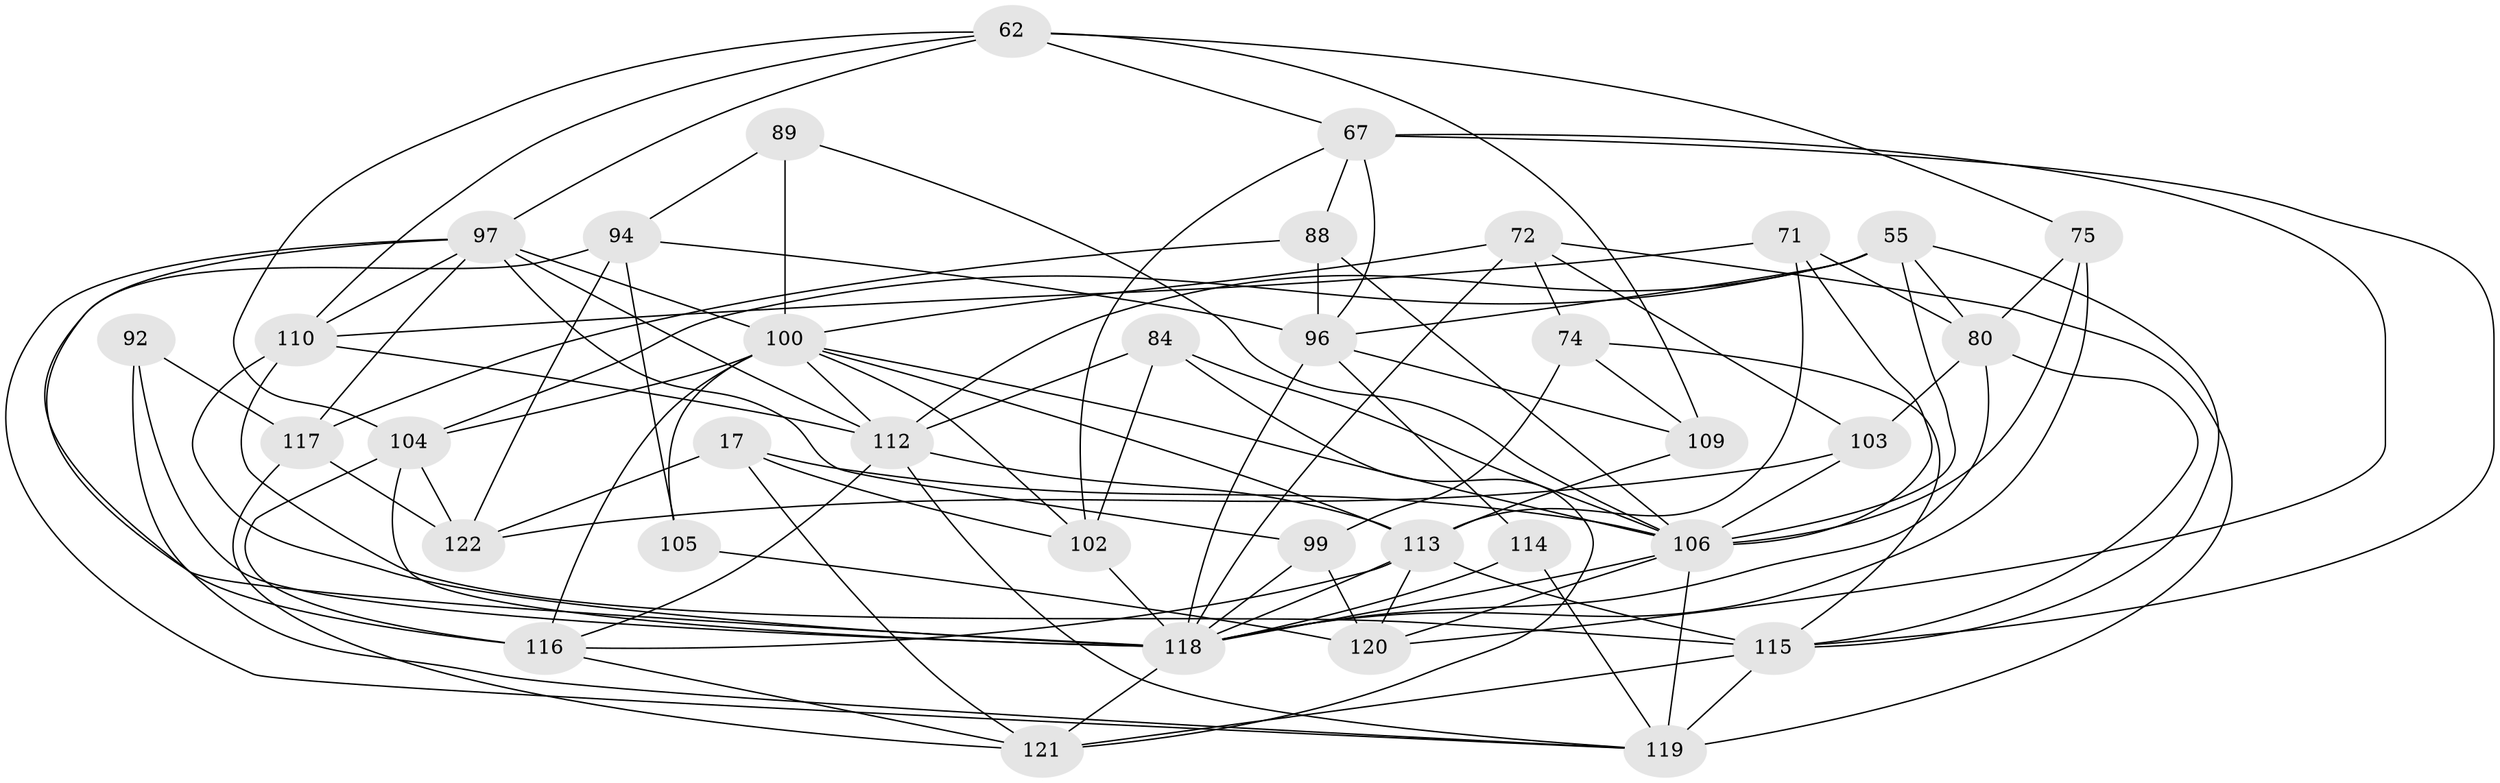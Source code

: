 // original degree distribution, {4: 1.0}
// Generated by graph-tools (version 1.1) at 2025/03/03/04/25 22:03:13]
// undirected, 36 vertices, 104 edges
graph export_dot {
graph [start="1"]
  node [color=gray90,style=filled];
  17 [super="+2"];
  55 [super="+53"];
  62 [super="+58"];
  67 [super="+63"];
  71;
  72 [super="+14+30"];
  74;
  75 [super="+46"];
  80 [super="+5+49+68"];
  84;
  88 [super="+59"];
  89;
  92;
  94 [super="+48"];
  96 [super="+10+13+25+91"];
  97 [super="+7+79+15+93+85"];
  99 [super="+41"];
  100 [super="+32+65+98"];
  102 [super="+56"];
  103 [super="+64"];
  104 [super="+16+83"];
  105;
  106 [super="+21+33+70+87"];
  109;
  110 [super="+52+86"];
  112 [super="+19+29+47"];
  113 [super="+39+54+95"];
  114 [super="+111"];
  115 [super="+35+61+73"];
  116 [super="+51"];
  117 [super="+38"];
  118 [super="+8+34+40+78+60+108"];
  119 [super="+90"];
  120 [super="+11"];
  121 [super="+82"];
  122 [super="+101"];
  17 -- 122 [weight=2];
  17 -- 121;
  17 -- 106 [weight=2];
  17 -- 102;
  55 -- 112;
  55 -- 80;
  55 -- 106;
  55 -- 96;
  55 -- 115;
  55 -- 104;
  62 -- 109;
  62 -- 97 [weight=2];
  62 -- 67;
  62 -- 104;
  62 -- 75 [weight=2];
  62 -- 110;
  67 -- 88;
  67 -- 115;
  67 -- 120;
  67 -- 96;
  67 -- 102;
  71 -- 110;
  71 -- 80;
  71 -- 106;
  71 -- 113;
  72 -- 74;
  72 -- 103 [weight=2];
  72 -- 118 [weight=3];
  72 -- 119;
  72 -- 100;
  74 -- 109;
  74 -- 99;
  74 -- 115;
  75 -- 80;
  75 -- 106;
  75 -- 118 [weight=2];
  80 -- 103 [weight=2];
  80 -- 118 [weight=3];
  80 -- 115 [weight=2];
  84 -- 102;
  84 -- 112;
  84 -- 106;
  84 -- 121;
  88 -- 96 [weight=3];
  88 -- 117;
  88 -- 106;
  89 -- 94;
  89 -- 100 [weight=2];
  89 -- 106;
  92 -- 117;
  92 -- 118 [weight=2];
  92 -- 119;
  94 -- 96;
  94 -- 105;
  94 -- 122;
  94 -- 116 [weight=2];
  96 -- 114 [weight=3];
  96 -- 109;
  96 -- 118 [weight=4];
  97 -- 117;
  97 -- 119;
  97 -- 100 [weight=3];
  97 -- 99 [weight=3];
  97 -- 110;
  97 -- 118 [weight=4];
  97 -- 112;
  99 -- 120;
  99 -- 118 [weight=3];
  100 -- 116 [weight=2];
  100 -- 102;
  100 -- 104 [weight=4];
  100 -- 106 [weight=2];
  100 -- 113;
  100 -- 112;
  100 -- 105;
  102 -- 118 [weight=2];
  103 -- 106;
  103 -- 122;
  104 -- 122;
  104 -- 118 [weight=2];
  104 -- 116;
  105 -- 120 [weight=2];
  106 -- 120;
  106 -- 118 [weight=4];
  106 -- 119 [weight=2];
  109 -- 113;
  110 -- 118 [weight=4];
  110 -- 112 [weight=2];
  110 -- 115 [weight=3];
  112 -- 113 [weight=2];
  112 -- 116;
  112 -- 119;
  113 -- 115 [weight=2];
  113 -- 120;
  113 -- 118;
  113 -- 116;
  114 -- 119;
  114 -- 118 [weight=2];
  115 -- 121;
  115 -- 119;
  116 -- 121;
  117 -- 122;
  117 -- 121 [weight=2];
  118 -- 121 [weight=2];
}
